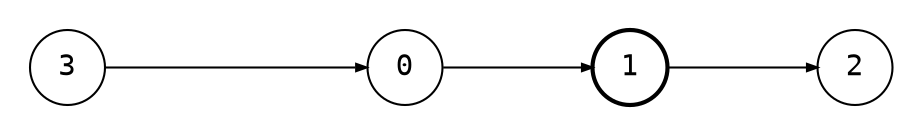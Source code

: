 digraph {
    node [shape=circle, fontname="monospace"];
    edge [arrowsize=0.5, fontname="monospace"];
    layout=circo;
    pad=0.2;

    0 [label="0"];
    1 [label="1", style=bold];
    2 [label="2"];
    3 [label="3"];

    0 -> 1;
    1 -> 2;
    3 -> 0;
}